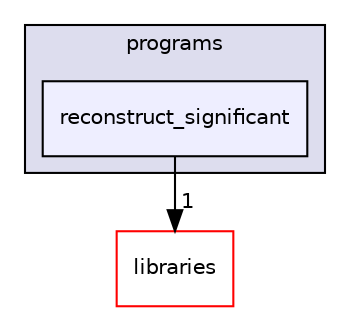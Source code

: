 digraph "xmipp/applications/programs/reconstruct_significant" {
  compound=true
  node [ fontsize="10", fontname="Helvetica"];
  edge [ labelfontsize="10", labelfontname="Helvetica"];
  subgraph clusterdir_592b16dc4070b933e5655da2b0d20bbb {
    graph [ bgcolor="#ddddee", pencolor="black", label="programs" fontname="Helvetica", fontsize="10", URL="dir_592b16dc4070b933e5655da2b0d20bbb.html"]
  dir_c885d223b05e57a765fecaf55559cccd [shape=box, label="reconstruct_significant", style="filled", fillcolor="#eeeeff", pencolor="black", URL="dir_c885d223b05e57a765fecaf55559cccd.html"];
  }
  dir_29dba3f3840f20df3b04d1972e99046b [shape=box label="libraries" fillcolor="white" style="filled" color="red" URL="dir_29dba3f3840f20df3b04d1972e99046b.html"];
  dir_c885d223b05e57a765fecaf55559cccd->dir_29dba3f3840f20df3b04d1972e99046b [headlabel="1", labeldistance=1.5 headhref="dir_000188_000084.html"];
}
